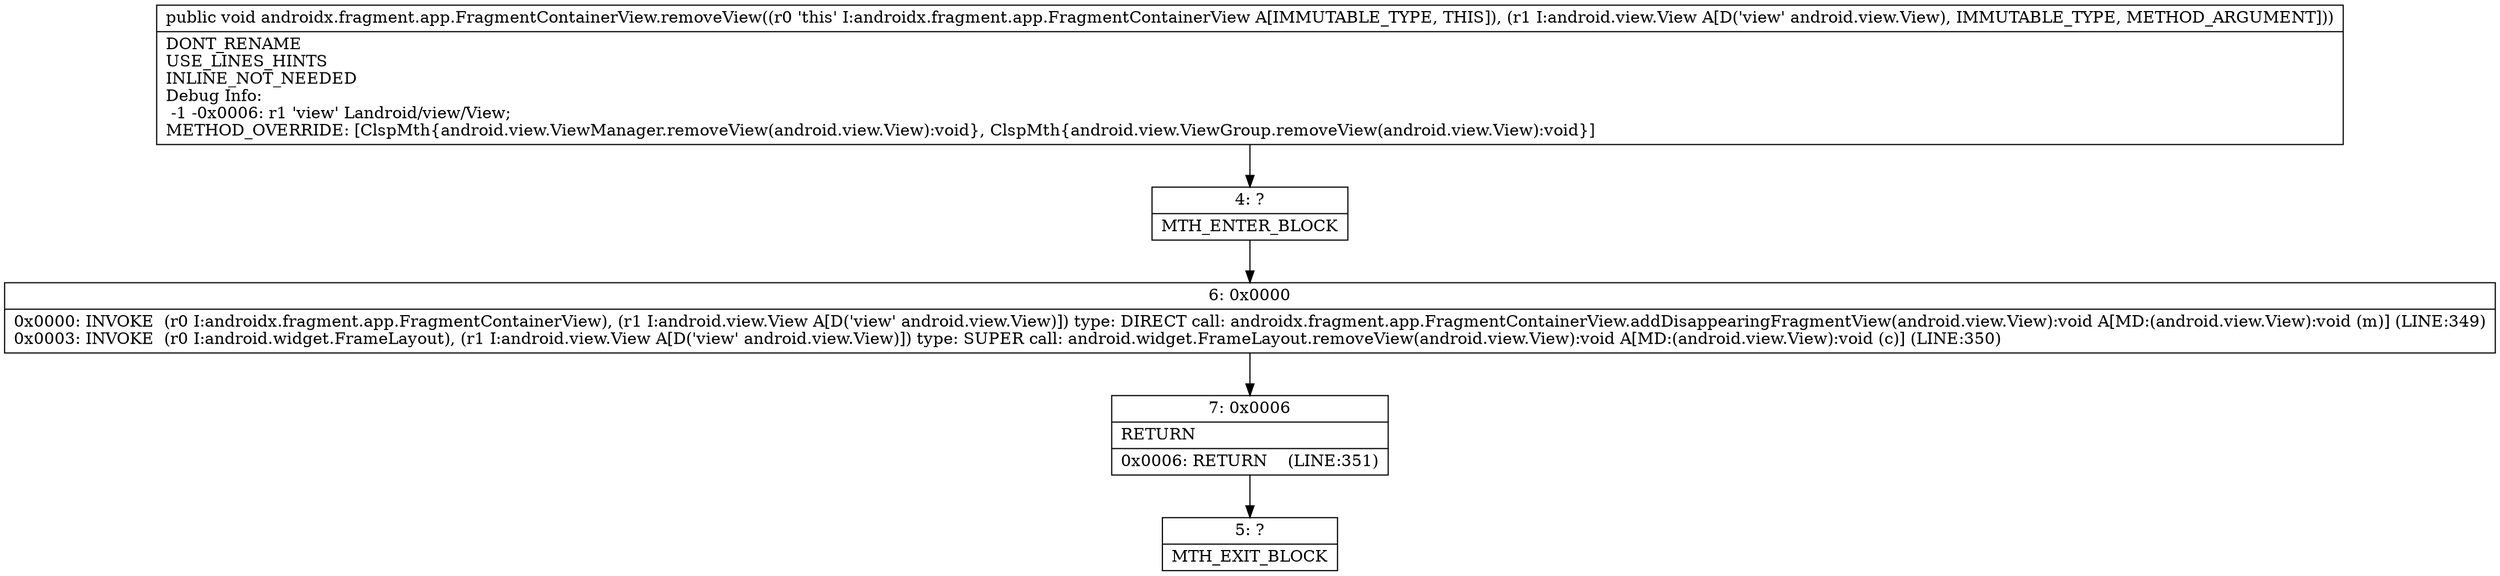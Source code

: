 digraph "CFG forandroidx.fragment.app.FragmentContainerView.removeView(Landroid\/view\/View;)V" {
Node_4 [shape=record,label="{4\:\ ?|MTH_ENTER_BLOCK\l}"];
Node_6 [shape=record,label="{6\:\ 0x0000|0x0000: INVOKE  (r0 I:androidx.fragment.app.FragmentContainerView), (r1 I:android.view.View A[D('view' android.view.View)]) type: DIRECT call: androidx.fragment.app.FragmentContainerView.addDisappearingFragmentView(android.view.View):void A[MD:(android.view.View):void (m)] (LINE:349)\l0x0003: INVOKE  (r0 I:android.widget.FrameLayout), (r1 I:android.view.View A[D('view' android.view.View)]) type: SUPER call: android.widget.FrameLayout.removeView(android.view.View):void A[MD:(android.view.View):void (c)] (LINE:350)\l}"];
Node_7 [shape=record,label="{7\:\ 0x0006|RETURN\l|0x0006: RETURN    (LINE:351)\l}"];
Node_5 [shape=record,label="{5\:\ ?|MTH_EXIT_BLOCK\l}"];
MethodNode[shape=record,label="{public void androidx.fragment.app.FragmentContainerView.removeView((r0 'this' I:androidx.fragment.app.FragmentContainerView A[IMMUTABLE_TYPE, THIS]), (r1 I:android.view.View A[D('view' android.view.View), IMMUTABLE_TYPE, METHOD_ARGUMENT]))  | DONT_RENAME\lUSE_LINES_HINTS\lINLINE_NOT_NEEDED\lDebug Info:\l  \-1 \-0x0006: r1 'view' Landroid\/view\/View;\lMETHOD_OVERRIDE: [ClspMth\{android.view.ViewManager.removeView(android.view.View):void\}, ClspMth\{android.view.ViewGroup.removeView(android.view.View):void\}]\l}"];
MethodNode -> Node_4;Node_4 -> Node_6;
Node_6 -> Node_7;
Node_7 -> Node_5;
}


